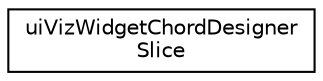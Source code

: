 digraph "Graphical Class Hierarchy"
{
 // LATEX_PDF_SIZE
  edge [fontname="Helvetica",fontsize="10",labelfontname="Helvetica",labelfontsize="10"];
  node [fontname="Helvetica",fontsize="10",shape=record];
  rankdir="LR";
  Node0 [label="uiVizWidgetChordDesigner\lSlice",height=0.2,width=0.4,color="black", fillcolor="white", style="filled",URL="$classuiVizWidgetChordDesignerSlice.html",tooltip=" "];
}
